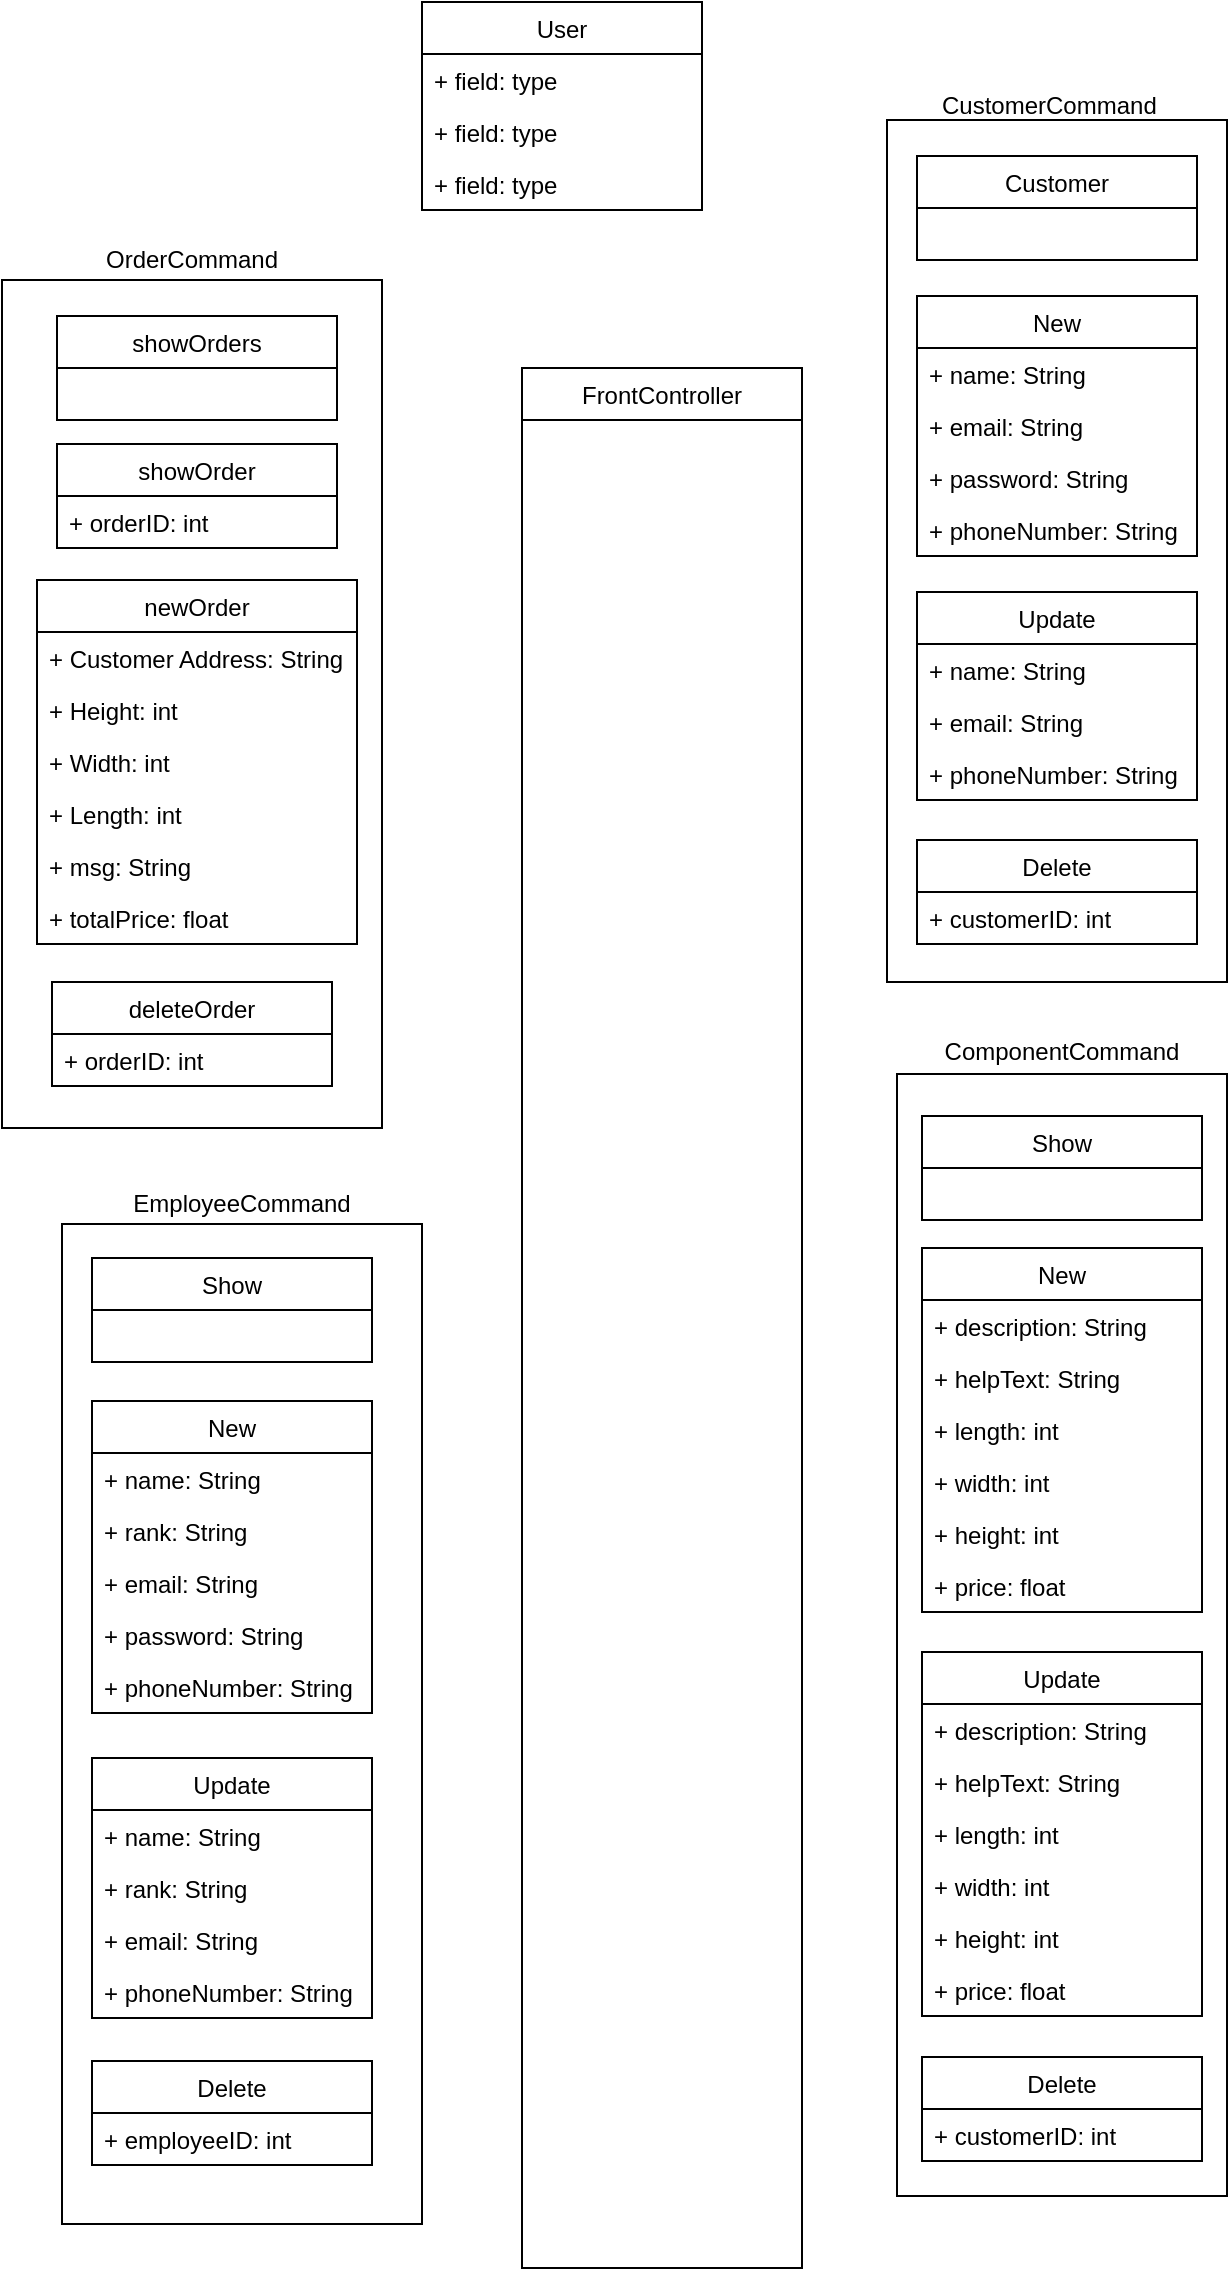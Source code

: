 <mxfile version="10.6.7" type="device"><diagram id="weC2ft3kq_XimfIdWUu7" name="Page-1"><mxGraphModel dx="1074" dy="829" grid="1" gridSize="10" guides="1" tooltips="1" connect="1" arrows="1" fold="1" page="1" pageScale="1" pageWidth="827" pageHeight="1169" math="0" shadow="0"><root><mxCell id="0"/><mxCell id="1" parent="0"/><mxCell id="nXw8ReDuynOJXVpFHY9k-56" value="User" style="swimlane;fontStyle=0;childLayout=stackLayout;horizontal=1;startSize=26;fillColor=none;horizontalStack=0;resizeParent=1;resizeParentMax=0;resizeLast=0;collapsible=1;marginBottom=0;" parent="1" vertex="1"><mxGeometry x="260" y="27" width="140" height="104" as="geometry"><mxRectangle x="45" y="40" width="90" height="26" as="alternateBounds"/></mxGeometry></mxCell><mxCell id="nXw8ReDuynOJXVpFHY9k-57" value="+ field: type" style="text;strokeColor=none;fillColor=none;align=left;verticalAlign=top;spacingLeft=4;spacingRight=4;overflow=hidden;rotatable=0;points=[[0,0.5],[1,0.5]];portConstraint=eastwest;" parent="nXw8ReDuynOJXVpFHY9k-56" vertex="1"><mxGeometry y="26" width="140" height="26" as="geometry"/></mxCell><mxCell id="nXw8ReDuynOJXVpFHY9k-58" value="+ field: type" style="text;strokeColor=none;fillColor=none;align=left;verticalAlign=top;spacingLeft=4;spacingRight=4;overflow=hidden;rotatable=0;points=[[0,0.5],[1,0.5]];portConstraint=eastwest;" parent="nXw8ReDuynOJXVpFHY9k-56" vertex="1"><mxGeometry y="52" width="140" height="26" as="geometry"/></mxCell><mxCell id="nXw8ReDuynOJXVpFHY9k-59" value="+ field: type" style="text;strokeColor=none;fillColor=none;align=left;verticalAlign=top;spacingLeft=4;spacingRight=4;overflow=hidden;rotatable=0;points=[[0,0.5],[1,0.5]];portConstraint=eastwest;" parent="nXw8ReDuynOJXVpFHY9k-56" vertex="1"><mxGeometry y="78" width="140" height="26" as="geometry"/></mxCell><mxCell id="wBiP4YudBcohDheT8Dc1-11" value="FrontController" style="swimlane;fontStyle=0;childLayout=stackLayout;horizontal=1;startSize=26;fillColor=none;horizontalStack=0;resizeParent=1;resizeParentMax=0;resizeLast=0;collapsible=1;marginBottom=0;" parent="1" vertex="1"><mxGeometry x="310" y="210" width="140" height="950" as="geometry"><mxRectangle x="45" y="40" width="90" height="26" as="alternateBounds"/></mxGeometry></mxCell><mxCell id="wBiP4YudBcohDheT8Dc1-161" value="" style="group" parent="1" vertex="1" connectable="0"><mxGeometry x="497.5" y="542" width="165" height="582" as="geometry"/></mxCell><mxCell id="wBiP4YudBcohDheT8Dc1-133" value="" style="rounded=0;whiteSpace=wrap;html=1;" parent="wBiP4YudBcohDheT8Dc1-161" vertex="1"><mxGeometry y="21" width="165" height="561" as="geometry"/></mxCell><mxCell id="wBiP4YudBcohDheT8Dc1-28" value="New" style="swimlane;fontStyle=0;childLayout=stackLayout;horizontal=1;startSize=26;fillColor=none;horizontalStack=0;resizeParent=1;resizeParentMax=0;resizeLast=0;collapsible=1;marginBottom=0;" parent="wBiP4YudBcohDheT8Dc1-161" vertex="1"><mxGeometry x="12.5" y="108" width="140" height="182" as="geometry"><mxRectangle x="45" y="40" width="90" height="26" as="alternateBounds"/></mxGeometry></mxCell><mxCell id="wBiP4YudBcohDheT8Dc1-36" value="+ description: String" style="text;strokeColor=none;fillColor=none;align=left;verticalAlign=top;spacingLeft=4;spacingRight=4;overflow=hidden;rotatable=0;points=[[0,0.5],[1,0.5]];portConstraint=eastwest;" parent="wBiP4YudBcohDheT8Dc1-28" vertex="1"><mxGeometry y="26" width="140" height="26" as="geometry"/></mxCell><mxCell id="wBiP4YudBcohDheT8Dc1-37" value="+ helpText: String" style="text;strokeColor=none;fillColor=none;align=left;verticalAlign=top;spacingLeft=4;spacingRight=4;overflow=hidden;rotatable=0;points=[[0,0.5],[1,0.5]];portConstraint=eastwest;" parent="wBiP4YudBcohDheT8Dc1-28" vertex="1"><mxGeometry y="52" width="140" height="26" as="geometry"/></mxCell><mxCell id="wBiP4YudBcohDheT8Dc1-38" value="+ length: int" style="text;strokeColor=none;fillColor=none;align=left;verticalAlign=top;spacingLeft=4;spacingRight=4;overflow=hidden;rotatable=0;points=[[0,0.5],[1,0.5]];portConstraint=eastwest;" parent="wBiP4YudBcohDheT8Dc1-28" vertex="1"><mxGeometry y="78" width="140" height="26" as="geometry"/></mxCell><mxCell id="wBiP4YudBcohDheT8Dc1-39" value="+ width: int" style="text;strokeColor=none;fillColor=none;align=left;verticalAlign=top;spacingLeft=4;spacingRight=4;overflow=hidden;rotatable=0;points=[[0,0.5],[1,0.5]];portConstraint=eastwest;" parent="wBiP4YudBcohDheT8Dc1-28" vertex="1"><mxGeometry y="104" width="140" height="26" as="geometry"/></mxCell><mxCell id="wBiP4YudBcohDheT8Dc1-40" value="+ height: int" style="text;strokeColor=none;fillColor=none;align=left;verticalAlign=top;spacingLeft=4;spacingRight=4;overflow=hidden;rotatable=0;points=[[0,0.5],[1,0.5]];portConstraint=eastwest;" parent="wBiP4YudBcohDheT8Dc1-28" vertex="1"><mxGeometry y="130" width="140" height="26" as="geometry"/></mxCell><mxCell id="wBiP4YudBcohDheT8Dc1-35" value="+ price: float" style="text;strokeColor=none;fillColor=none;align=left;verticalAlign=top;spacingLeft=4;spacingRight=4;overflow=hidden;rotatable=0;points=[[0,0.5],[1,0.5]];portConstraint=eastwest;" parent="wBiP4YudBcohDheT8Dc1-28" vertex="1"><mxGeometry y="156" width="140" height="26" as="geometry"/></mxCell><mxCell id="wBiP4YudBcohDheT8Dc1-134" value="Show" style="swimlane;fontStyle=0;childLayout=stackLayout;horizontal=1;startSize=26;fillColor=none;horizontalStack=0;resizeParent=1;resizeParentMax=0;resizeLast=0;collapsible=1;marginBottom=0;" parent="wBiP4YudBcohDheT8Dc1-161" vertex="1"><mxGeometry x="12.5" y="42" width="140" height="52" as="geometry"><mxRectangle x="45" y="40" width="90" height="26" as="alternateBounds"/></mxGeometry></mxCell><mxCell id="wBiP4YudBcohDheT8Dc1-135" value="ComponentCommand" style="text;html=1;strokeColor=none;fillColor=none;align=center;verticalAlign=middle;whiteSpace=wrap;rounded=0;" parent="wBiP4YudBcohDheT8Dc1-161" vertex="1"><mxGeometry x="62.5" width="40" height="20" as="geometry"/></mxCell><mxCell id="wBiP4YudBcohDheT8Dc1-137" value="Update" style="swimlane;fontStyle=0;childLayout=stackLayout;horizontal=1;startSize=26;fillColor=none;horizontalStack=0;resizeParent=1;resizeParentMax=0;resizeLast=0;collapsible=1;marginBottom=0;" parent="wBiP4YudBcohDheT8Dc1-161" vertex="1"><mxGeometry x="12.5" y="310" width="140" height="182" as="geometry"><mxRectangle x="45" y="40" width="90" height="26" as="alternateBounds"/></mxGeometry></mxCell><mxCell id="wBiP4YudBcohDheT8Dc1-138" value="+ description: String" style="text;strokeColor=none;fillColor=none;align=left;verticalAlign=top;spacingLeft=4;spacingRight=4;overflow=hidden;rotatable=0;points=[[0,0.5],[1,0.5]];portConstraint=eastwest;" parent="wBiP4YudBcohDheT8Dc1-137" vertex="1"><mxGeometry y="26" width="140" height="26" as="geometry"/></mxCell><mxCell id="wBiP4YudBcohDheT8Dc1-139" value="+ helpText: String" style="text;strokeColor=none;fillColor=none;align=left;verticalAlign=top;spacingLeft=4;spacingRight=4;overflow=hidden;rotatable=0;points=[[0,0.5],[1,0.5]];portConstraint=eastwest;" parent="wBiP4YudBcohDheT8Dc1-137" vertex="1"><mxGeometry y="52" width="140" height="26" as="geometry"/></mxCell><mxCell id="wBiP4YudBcohDheT8Dc1-140" value="+ length: int" style="text;strokeColor=none;fillColor=none;align=left;verticalAlign=top;spacingLeft=4;spacingRight=4;overflow=hidden;rotatable=0;points=[[0,0.5],[1,0.5]];portConstraint=eastwest;" parent="wBiP4YudBcohDheT8Dc1-137" vertex="1"><mxGeometry y="78" width="140" height="26" as="geometry"/></mxCell><mxCell id="wBiP4YudBcohDheT8Dc1-141" value="+ width: int" style="text;strokeColor=none;fillColor=none;align=left;verticalAlign=top;spacingLeft=4;spacingRight=4;overflow=hidden;rotatable=0;points=[[0,0.5],[1,0.5]];portConstraint=eastwest;" parent="wBiP4YudBcohDheT8Dc1-137" vertex="1"><mxGeometry y="104" width="140" height="26" as="geometry"/></mxCell><mxCell id="wBiP4YudBcohDheT8Dc1-142" value="+ height: int" style="text;strokeColor=none;fillColor=none;align=left;verticalAlign=top;spacingLeft=4;spacingRight=4;overflow=hidden;rotatable=0;points=[[0,0.5],[1,0.5]];portConstraint=eastwest;" parent="wBiP4YudBcohDheT8Dc1-137" vertex="1"><mxGeometry y="130" width="140" height="26" as="geometry"/></mxCell><mxCell id="wBiP4YudBcohDheT8Dc1-143" value="+ price: float" style="text;strokeColor=none;fillColor=none;align=left;verticalAlign=top;spacingLeft=4;spacingRight=4;overflow=hidden;rotatable=0;points=[[0,0.5],[1,0.5]];portConstraint=eastwest;" parent="wBiP4YudBcohDheT8Dc1-137" vertex="1"><mxGeometry y="156" width="140" height="26" as="geometry"/></mxCell><mxCell id="wBiP4YudBcohDheT8Dc1-144" value="Delete" style="swimlane;fontStyle=0;childLayout=stackLayout;horizontal=1;startSize=26;fillColor=none;horizontalStack=0;resizeParent=1;resizeParentMax=0;resizeLast=0;collapsible=1;marginBottom=0;" parent="wBiP4YudBcohDheT8Dc1-161" vertex="1"><mxGeometry x="12.5" y="512.5" width="140" height="52" as="geometry"><mxRectangle x="45" y="40" width="90" height="26" as="alternateBounds"/></mxGeometry></mxCell><mxCell id="wBiP4YudBcohDheT8Dc1-145" value="+ customerID: int" style="text;strokeColor=none;fillColor=none;align=left;verticalAlign=top;spacingLeft=4;spacingRight=4;overflow=hidden;rotatable=0;points=[[0,0.5],[1,0.5]];portConstraint=eastwest;" parent="wBiP4YudBcohDheT8Dc1-144" vertex="1"><mxGeometry y="26" width="140" height="26" as="geometry"/></mxCell><mxCell id="wBiP4YudBcohDheT8Dc1-162" value="" style="group" parent="1" vertex="1" connectable="0"><mxGeometry x="492.5" y="69" width="170" height="448" as="geometry"/></mxCell><mxCell id="wBiP4YudBcohDheT8Dc1-127" value="" style="rounded=0;whiteSpace=wrap;html=1;" parent="wBiP4YudBcohDheT8Dc1-162" vertex="1"><mxGeometry y="17" width="170" height="431" as="geometry"/></mxCell><mxCell id="wBiP4YudBcohDheT8Dc1-43" value="New" style="swimlane;fontStyle=0;childLayout=stackLayout;horizontal=1;startSize=26;fillColor=none;horizontalStack=0;resizeParent=1;resizeParentMax=0;resizeLast=0;collapsible=1;marginBottom=0;" parent="wBiP4YudBcohDheT8Dc1-162" vertex="1"><mxGeometry x="15" y="105" width="140" height="130" as="geometry"><mxRectangle x="45" y="40" width="90" height="26" as="alternateBounds"/></mxGeometry></mxCell><mxCell id="wBiP4YudBcohDheT8Dc1-44" value="+ name: String" style="text;strokeColor=none;fillColor=none;align=left;verticalAlign=top;spacingLeft=4;spacingRight=4;overflow=hidden;rotatable=0;points=[[0,0.5],[1,0.5]];portConstraint=eastwest;" parent="wBiP4YudBcohDheT8Dc1-43" vertex="1"><mxGeometry y="26" width="140" height="26" as="geometry"/></mxCell><mxCell id="wBiP4YudBcohDheT8Dc1-45" value="+ email: String" style="text;strokeColor=none;fillColor=none;align=left;verticalAlign=top;spacingLeft=4;spacingRight=4;overflow=hidden;rotatable=0;points=[[0,0.5],[1,0.5]];portConstraint=eastwest;" parent="wBiP4YudBcohDheT8Dc1-43" vertex="1"><mxGeometry y="52" width="140" height="26" as="geometry"/></mxCell><mxCell id="wBiP4YudBcohDheT8Dc1-46" value="+ password: String" style="text;strokeColor=none;fillColor=none;align=left;verticalAlign=top;spacingLeft=4;spacingRight=4;overflow=hidden;rotatable=0;points=[[0,0.5],[1,0.5]];portConstraint=eastwest;" parent="wBiP4YudBcohDheT8Dc1-43" vertex="1"><mxGeometry y="78" width="140" height="26" as="geometry"/></mxCell><mxCell id="wBiP4YudBcohDheT8Dc1-47" value="+ phoneNumber: String" style="text;strokeColor=none;fillColor=none;align=left;verticalAlign=top;spacingLeft=4;spacingRight=4;overflow=hidden;rotatable=0;points=[[0,0.5],[1,0.5]];portConstraint=eastwest;" parent="wBiP4YudBcohDheT8Dc1-43" vertex="1"><mxGeometry y="104" width="140" height="26" as="geometry"/></mxCell><mxCell id="wBiP4YudBcohDheT8Dc1-64" value="Update" style="swimlane;fontStyle=0;childLayout=stackLayout;horizontal=1;startSize=26;fillColor=none;horizontalStack=0;resizeParent=1;resizeParentMax=0;resizeLast=0;collapsible=1;marginBottom=0;" parent="wBiP4YudBcohDheT8Dc1-162" vertex="1"><mxGeometry x="15" y="253" width="140" height="104" as="geometry"><mxRectangle x="45" y="40" width="90" height="26" as="alternateBounds"/></mxGeometry></mxCell><mxCell id="wBiP4YudBcohDheT8Dc1-65" value="+ name: String" style="text;strokeColor=none;fillColor=none;align=left;verticalAlign=top;spacingLeft=4;spacingRight=4;overflow=hidden;rotatable=0;points=[[0,0.5],[1,0.5]];portConstraint=eastwest;" parent="wBiP4YudBcohDheT8Dc1-64" vertex="1"><mxGeometry y="26" width="140" height="26" as="geometry"/></mxCell><mxCell id="wBiP4YudBcohDheT8Dc1-66" value="+ email: String" style="text;strokeColor=none;fillColor=none;align=left;verticalAlign=top;spacingLeft=4;spacingRight=4;overflow=hidden;rotatable=0;points=[[0,0.5],[1,0.5]];portConstraint=eastwest;" parent="wBiP4YudBcohDheT8Dc1-64" vertex="1"><mxGeometry y="52" width="140" height="26" as="geometry"/></mxCell><mxCell id="wBiP4YudBcohDheT8Dc1-68" value="+ phoneNumber: String" style="text;strokeColor=none;fillColor=none;align=left;verticalAlign=top;spacingLeft=4;spacingRight=4;overflow=hidden;rotatable=0;points=[[0,0.5],[1,0.5]];portConstraint=eastwest;" parent="wBiP4YudBcohDheT8Dc1-64" vertex="1"><mxGeometry y="78" width="140" height="26" as="geometry"/></mxCell><mxCell id="wBiP4YudBcohDheT8Dc1-83" value="Delete" style="swimlane;fontStyle=0;childLayout=stackLayout;horizontal=1;startSize=26;fillColor=none;horizontalStack=0;resizeParent=1;resizeParentMax=0;resizeLast=0;collapsible=1;marginBottom=0;" parent="wBiP4YudBcohDheT8Dc1-162" vertex="1"><mxGeometry x="15" y="377" width="140" height="52" as="geometry"><mxRectangle x="45" y="40" width="90" height="26" as="alternateBounds"/></mxGeometry></mxCell><mxCell id="wBiP4YudBcohDheT8Dc1-86" value="+ customerID: int" style="text;strokeColor=none;fillColor=none;align=left;verticalAlign=top;spacingLeft=4;spacingRight=4;overflow=hidden;rotatable=0;points=[[0,0.5],[1,0.5]];portConstraint=eastwest;" parent="wBiP4YudBcohDheT8Dc1-83" vertex="1"><mxGeometry y="26" width="140" height="26" as="geometry"/></mxCell><mxCell id="wBiP4YudBcohDheT8Dc1-128" value="Customer" style="swimlane;fontStyle=0;childLayout=stackLayout;horizontal=1;startSize=26;fillColor=none;horizontalStack=0;resizeParent=1;resizeParentMax=0;resizeLast=0;collapsible=1;marginBottom=0;" parent="wBiP4YudBcohDheT8Dc1-162" vertex="1"><mxGeometry x="15" y="35" width="140" height="52" as="geometry"><mxRectangle x="45" y="40" width="90" height="26" as="alternateBounds"/></mxGeometry></mxCell><mxCell id="wBiP4YudBcohDheT8Dc1-130" value="CustomerCommand" style="text;html=1;resizable=0;points=[];autosize=1;align=left;verticalAlign=top;spacingTop=-4;" parent="wBiP4YudBcohDheT8Dc1-162" vertex="1"><mxGeometry x="25" width="120" height="20" as="geometry"/></mxCell><mxCell id="wBiP4YudBcohDheT8Dc1-163" value="" style="group" parent="1" vertex="1" connectable="0"><mxGeometry x="50" y="146" width="190" height="444" as="geometry"/></mxCell><mxCell id="wBiP4YudBcohDheT8Dc1-148" value="" style="rounded=0;whiteSpace=wrap;html=1;" parent="wBiP4YudBcohDheT8Dc1-163" vertex="1"><mxGeometry y="20" width="190" height="424" as="geometry"/></mxCell><mxCell id="wBiP4YudBcohDheT8Dc1-17" value="newOrder" style="swimlane;fontStyle=0;childLayout=stackLayout;horizontal=1;startSize=26;fillColor=none;horizontalStack=0;resizeParent=1;resizeParentMax=0;resizeLast=0;collapsible=1;marginBottom=0;" parent="wBiP4YudBcohDheT8Dc1-163" vertex="1"><mxGeometry x="17.5" y="170" width="160" height="182" as="geometry"><mxRectangle x="45" y="40" width="90" height="26" as="alternateBounds"/></mxGeometry></mxCell><mxCell id="wBiP4YudBcohDheT8Dc1-18" value="+ Customer Address: String" style="text;strokeColor=none;fillColor=none;align=left;verticalAlign=top;spacingLeft=4;spacingRight=4;overflow=hidden;rotatable=0;points=[[0,0.5],[1,0.5]];portConstraint=eastwest;" parent="wBiP4YudBcohDheT8Dc1-17" vertex="1"><mxGeometry y="26" width="160" height="26" as="geometry"/></mxCell><mxCell id="wBiP4YudBcohDheT8Dc1-19" value="+ Height: int" style="text;strokeColor=none;fillColor=none;align=left;verticalAlign=top;spacingLeft=4;spacingRight=4;overflow=hidden;rotatable=0;points=[[0,0.5],[1,0.5]];portConstraint=eastwest;" parent="wBiP4YudBcohDheT8Dc1-17" vertex="1"><mxGeometry y="52" width="160" height="26" as="geometry"/></mxCell><mxCell id="wBiP4YudBcohDheT8Dc1-25" value="+ Width: int" style="text;strokeColor=none;fillColor=none;align=left;verticalAlign=top;spacingLeft=4;spacingRight=4;overflow=hidden;rotatable=0;points=[[0,0.5],[1,0.5]];portConstraint=eastwest;" parent="wBiP4YudBcohDheT8Dc1-17" vertex="1"><mxGeometry y="78" width="160" height="26" as="geometry"/></mxCell><mxCell id="wBiP4YudBcohDheT8Dc1-26" value="+ Length: int" style="text;strokeColor=none;fillColor=none;align=left;verticalAlign=top;spacingLeft=4;spacingRight=4;overflow=hidden;rotatable=0;points=[[0,0.5],[1,0.5]];portConstraint=eastwest;" parent="wBiP4YudBcohDheT8Dc1-17" vertex="1"><mxGeometry y="104" width="160" height="26" as="geometry"/></mxCell><mxCell id="wBiP4YudBcohDheT8Dc1-41" value="+ msg: String" style="text;strokeColor=none;fillColor=none;align=left;verticalAlign=top;spacingLeft=4;spacingRight=4;overflow=hidden;rotatable=0;points=[[0,0.5],[1,0.5]];portConstraint=eastwest;" parent="wBiP4YudBcohDheT8Dc1-17" vertex="1"><mxGeometry y="130" width="160" height="26" as="geometry"/></mxCell><mxCell id="wBiP4YudBcohDheT8Dc1-20" value="+ totalPrice: float" style="text;strokeColor=none;fillColor=none;align=left;verticalAlign=top;spacingLeft=4;spacingRight=4;overflow=hidden;rotatable=0;points=[[0,0.5],[1,0.5]];portConstraint=eastwest;" parent="wBiP4YudBcohDheT8Dc1-17" vertex="1"><mxGeometry y="156" width="160" height="26" as="geometry"/></mxCell><mxCell id="wBiP4YudBcohDheT8Dc1-149" value="showOrders" style="swimlane;fontStyle=0;childLayout=stackLayout;horizontal=1;startSize=26;fillColor=none;horizontalStack=0;resizeParent=1;resizeParentMax=0;resizeLast=0;collapsible=1;marginBottom=0;" parent="wBiP4YudBcohDheT8Dc1-163" vertex="1"><mxGeometry x="27.5" y="38" width="140" height="52" as="geometry"><mxRectangle x="45" y="40" width="90" height="26" as="alternateBounds"/></mxGeometry></mxCell><mxCell id="wBiP4YudBcohDheT8Dc1-153" value="showOrder" style="swimlane;fontStyle=0;childLayout=stackLayout;horizontal=1;startSize=26;fillColor=none;horizontalStack=0;resizeParent=1;resizeParentMax=0;resizeLast=0;collapsible=1;marginBottom=0;" parent="wBiP4YudBcohDheT8Dc1-163" vertex="1"><mxGeometry x="27.5" y="102" width="140" height="52" as="geometry"><mxRectangle x="45" y="40" width="90" height="26" as="alternateBounds"/></mxGeometry></mxCell><mxCell id="wBiP4YudBcohDheT8Dc1-156" value="+ orderID: int" style="text;strokeColor=none;fillColor=none;align=left;verticalAlign=top;spacingLeft=4;spacingRight=4;overflow=hidden;rotatable=0;points=[[0,0.5],[1,0.5]];portConstraint=eastwest;" parent="wBiP4YudBcohDheT8Dc1-153" vertex="1"><mxGeometry y="26" width="140" height="26" as="geometry"/></mxCell><mxCell id="wBiP4YudBcohDheT8Dc1-157" value="deleteOrder" style="swimlane;fontStyle=0;childLayout=stackLayout;horizontal=1;startSize=26;fillColor=none;horizontalStack=0;resizeParent=1;resizeParentMax=0;resizeLast=0;collapsible=1;marginBottom=0;" parent="wBiP4YudBcohDheT8Dc1-163" vertex="1"><mxGeometry x="25" y="371" width="140" height="52" as="geometry"><mxRectangle x="45" y="40" width="90" height="26" as="alternateBounds"/></mxGeometry></mxCell><mxCell id="wBiP4YudBcohDheT8Dc1-158" value="+ orderID: int" style="text;strokeColor=none;fillColor=none;align=left;verticalAlign=top;spacingLeft=4;spacingRight=4;overflow=hidden;rotatable=0;points=[[0,0.5],[1,0.5]];portConstraint=eastwest;" parent="wBiP4YudBcohDheT8Dc1-157" vertex="1"><mxGeometry y="26" width="140" height="26" as="geometry"/></mxCell><mxCell id="wBiP4YudBcohDheT8Dc1-159" value="OrderCommand" style="text;html=1;strokeColor=none;fillColor=none;align=center;verticalAlign=middle;whiteSpace=wrap;rounded=0;" parent="wBiP4YudBcohDheT8Dc1-163" vertex="1"><mxGeometry x="75" width="40" height="20" as="geometry"/></mxCell><mxCell id="wBiP4YudBcohDheT8Dc1-164" value="" style="group" parent="1" vertex="1" connectable="0"><mxGeometry x="80" y="618" width="180" height="520" as="geometry"/></mxCell><mxCell id="wBiP4YudBcohDheT8Dc1-126" value="" style="group" parent="wBiP4YudBcohDheT8Dc1-164" vertex="1" connectable="0"><mxGeometry width="180" height="520" as="geometry"/></mxCell><mxCell id="wBiP4YudBcohDheT8Dc1-125" value="" style="group" parent="wBiP4YudBcohDheT8Dc1-126" vertex="1" connectable="0"><mxGeometry width="180" height="520" as="geometry"/></mxCell><mxCell id="wBiP4YudBcohDheT8Dc1-100" value="" style="rounded=0;whiteSpace=wrap;html=1;" parent="wBiP4YudBcohDheT8Dc1-125" vertex="1"><mxGeometry y="20" width="180" height="500" as="geometry"/></mxCell><mxCell id="wBiP4YudBcohDheT8Dc1-95" value="Show" style="swimlane;fontStyle=0;childLayout=stackLayout;horizontal=1;startSize=26;fillColor=none;horizontalStack=0;resizeParent=1;resizeParentMax=0;resizeLast=0;collapsible=1;marginBottom=0;" parent="wBiP4YudBcohDheT8Dc1-125" vertex="1"><mxGeometry x="15" y="37" width="140" height="52" as="geometry"><mxRectangle x="45" y="40" width="90" height="26" as="alternateBounds"/></mxGeometry></mxCell><mxCell id="wBiP4YudBcohDheT8Dc1-101" value="EmployeeCommand" style="text;html=1;strokeColor=none;fillColor=none;align=center;verticalAlign=middle;whiteSpace=wrap;rounded=0;" parent="wBiP4YudBcohDheT8Dc1-125" vertex="1"><mxGeometry x="70" width="40" height="20" as="geometry"/></mxCell><mxCell id="wBiP4YudBcohDheT8Dc1-102" value="New" style="swimlane;fontStyle=0;childLayout=stackLayout;horizontal=1;startSize=26;fillColor=none;horizontalStack=0;resizeParent=1;resizeParentMax=0;resizeLast=0;collapsible=1;marginBottom=0;" parent="wBiP4YudBcohDheT8Dc1-125" vertex="1"><mxGeometry x="15" y="108.5" width="140" height="156" as="geometry"><mxRectangle x="45" y="40" width="90" height="26" as="alternateBounds"/></mxGeometry></mxCell><mxCell id="wBiP4YudBcohDheT8Dc1-103" value="+ name: String" style="text;strokeColor=none;fillColor=none;align=left;verticalAlign=top;spacingLeft=4;spacingRight=4;overflow=hidden;rotatable=0;points=[[0,0.5],[1,0.5]];portConstraint=eastwest;" parent="wBiP4YudBcohDheT8Dc1-102" vertex="1"><mxGeometry y="26" width="140" height="26" as="geometry"/></mxCell><mxCell id="wBiP4YudBcohDheT8Dc1-104" value="+ rank: String" style="text;strokeColor=none;fillColor=none;align=left;verticalAlign=top;spacingLeft=4;spacingRight=4;overflow=hidden;rotatable=0;points=[[0,0.5],[1,0.5]];portConstraint=eastwest;" parent="wBiP4YudBcohDheT8Dc1-102" vertex="1"><mxGeometry y="52" width="140" height="26" as="geometry"/></mxCell><mxCell id="wBiP4YudBcohDheT8Dc1-105" value="+ email: String" style="text;strokeColor=none;fillColor=none;align=left;verticalAlign=top;spacingLeft=4;spacingRight=4;overflow=hidden;rotatable=0;points=[[0,0.5],[1,0.5]];portConstraint=eastwest;" parent="wBiP4YudBcohDheT8Dc1-102" vertex="1"><mxGeometry y="78" width="140" height="26" as="geometry"/></mxCell><mxCell id="wBiP4YudBcohDheT8Dc1-118" value="+ password: String" style="text;strokeColor=none;fillColor=none;align=left;verticalAlign=top;spacingLeft=4;spacingRight=4;overflow=hidden;rotatable=0;points=[[0,0.5],[1,0.5]];portConstraint=eastwest;" parent="wBiP4YudBcohDheT8Dc1-102" vertex="1"><mxGeometry y="104" width="140" height="26" as="geometry"/></mxCell><mxCell id="wBiP4YudBcohDheT8Dc1-106" value="+ phoneNumber: String" style="text;strokeColor=none;fillColor=none;align=left;verticalAlign=top;spacingLeft=4;spacingRight=4;overflow=hidden;rotatable=0;points=[[0,0.5],[1,0.5]];portConstraint=eastwest;" parent="wBiP4YudBcohDheT8Dc1-102" vertex="1"><mxGeometry y="130" width="140" height="26" as="geometry"/></mxCell><mxCell id="wBiP4YudBcohDheT8Dc1-112" value="Delete" style="swimlane;fontStyle=0;childLayout=stackLayout;horizontal=1;startSize=26;fillColor=none;horizontalStack=0;resizeParent=1;resizeParentMax=0;resizeLast=0;collapsible=1;marginBottom=0;" parent="wBiP4YudBcohDheT8Dc1-125" vertex="1"><mxGeometry x="15" y="438.5" width="140" height="52" as="geometry"><mxRectangle x="45" y="40" width="90" height="26" as="alternateBounds"/></mxGeometry></mxCell><mxCell id="wBiP4YudBcohDheT8Dc1-113" value="+ employeeID: int" style="text;strokeColor=none;fillColor=none;align=left;verticalAlign=top;spacingLeft=4;spacingRight=4;overflow=hidden;rotatable=0;points=[[0,0.5],[1,0.5]];portConstraint=eastwest;" parent="wBiP4YudBcohDheT8Dc1-112" vertex="1"><mxGeometry y="26" width="140" height="26" as="geometry"/></mxCell><mxCell id="wBiP4YudBcohDheT8Dc1-119" value="Update" style="swimlane;fontStyle=0;childLayout=stackLayout;horizontal=1;startSize=26;fillColor=none;horizontalStack=0;resizeParent=1;resizeParentMax=0;resizeLast=0;collapsible=1;marginBottom=0;" parent="wBiP4YudBcohDheT8Dc1-125" vertex="1"><mxGeometry x="15" y="287" width="140" height="130" as="geometry"><mxRectangle x="45" y="40" width="90" height="26" as="alternateBounds"/></mxGeometry></mxCell><mxCell id="wBiP4YudBcohDheT8Dc1-120" value="+ name: String" style="text;strokeColor=none;fillColor=none;align=left;verticalAlign=top;spacingLeft=4;spacingRight=4;overflow=hidden;rotatable=0;points=[[0,0.5],[1,0.5]];portConstraint=eastwest;" parent="wBiP4YudBcohDheT8Dc1-119" vertex="1"><mxGeometry y="26" width="140" height="26" as="geometry"/></mxCell><mxCell id="wBiP4YudBcohDheT8Dc1-121" value="+ rank: String" style="text;strokeColor=none;fillColor=none;align=left;verticalAlign=top;spacingLeft=4;spacingRight=4;overflow=hidden;rotatable=0;points=[[0,0.5],[1,0.5]];portConstraint=eastwest;" parent="wBiP4YudBcohDheT8Dc1-119" vertex="1"><mxGeometry y="52" width="140" height="26" as="geometry"/></mxCell><mxCell id="wBiP4YudBcohDheT8Dc1-122" value="+ email: String" style="text;strokeColor=none;fillColor=none;align=left;verticalAlign=top;spacingLeft=4;spacingRight=4;overflow=hidden;rotatable=0;points=[[0,0.5],[1,0.5]];portConstraint=eastwest;" parent="wBiP4YudBcohDheT8Dc1-119" vertex="1"><mxGeometry y="78" width="140" height="26" as="geometry"/></mxCell><mxCell id="wBiP4YudBcohDheT8Dc1-124" value="+ phoneNumber: String" style="text;strokeColor=none;fillColor=none;align=left;verticalAlign=top;spacingLeft=4;spacingRight=4;overflow=hidden;rotatable=0;points=[[0,0.5],[1,0.5]];portConstraint=eastwest;" parent="wBiP4YudBcohDheT8Dc1-119" vertex="1"><mxGeometry y="104" width="140" height="26" as="geometry"/></mxCell></root></mxGraphModel></diagram></mxfile>